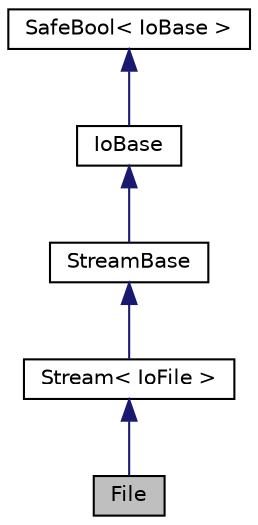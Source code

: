 digraph "File"
{
  edge [fontname="Helvetica",fontsize="10",labelfontname="Helvetica",labelfontsize="10"];
  node [fontname="Helvetica",fontsize="10",shape=record];
  Node1 [label="File",height=0.2,width=0.4,color="black", fillcolor="grey75", style="filled", fontcolor="black"];
  Node2 -> Node1 [dir="back",color="midnightblue",fontsize="10",style="solid",fontname="Helvetica"];
  Node2 [label="Stream\< IoFile \>",height=0.2,width=0.4,color="black", fillcolor="white", style="filled",URL="$classevo_1_1_stream.html"];
  Node3 -> Node2 [dir="back",color="midnightblue",fontsize="10",style="solid",fontname="Helvetica"];
  Node3 [label="StreamBase",height=0.2,width=0.4,color="black", fillcolor="white", style="filled",URL="$structevo_1_1_stream_base.html",tooltip="Base text and binary stream interface. "];
  Node4 -> Node3 [dir="back",color="midnightblue",fontsize="10",style="solid",fontname="Helvetica"];
  Node4 [label="IoBase",height=0.2,width=0.4,color="black", fillcolor="white", style="filled",URL="$structevo_1_1_io_base.html",tooltip="Base binary stream interface. "];
  Node5 -> Node4 [dir="back",color="midnightblue",fontsize="10",style="solid",fontname="Helvetica"];
  Node5 [label="SafeBool\< IoBase \>",height=0.2,width=0.4,color="black", fillcolor="white", style="filled",URL="$classevo_1_1_safe_bool.html"];
}
